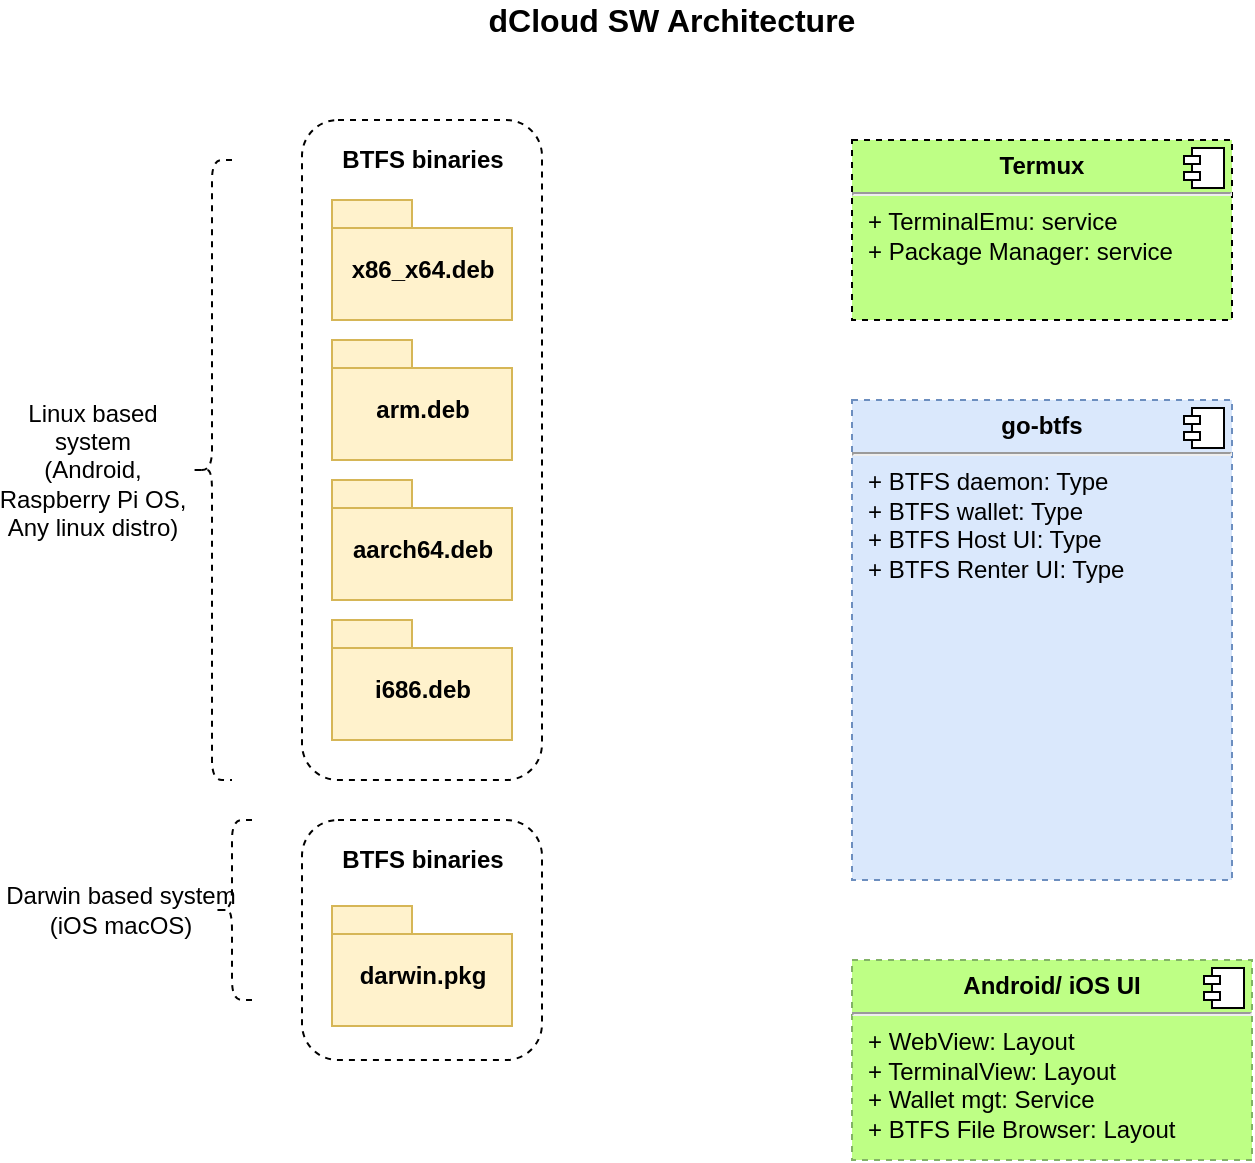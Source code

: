 <mxfile version="14.8.0" type="device"><diagram id="OEfzZYGJO4ociwKqVW52" name="Page-1"><mxGraphModel dx="1718" dy="1557" grid="1" gridSize="10" guides="1" tooltips="1" connect="1" arrows="1" fold="1" page="1" pageScale="1" pageWidth="850" pageHeight="1100" math="0" shadow="0"><root><mxCell id="0"/><mxCell id="1" parent="0"/><mxCell id="FpDbmxIEJWtXruAesWwH-8" value="" style="rounded=1;whiteSpace=wrap;html=1;dashed=1;" parent="1" vertex="1"><mxGeometry x="105" y="350" width="120" height="120" as="geometry"/></mxCell><mxCell id="FpDbmxIEJWtXruAesWwH-7" value="" style="rounded=1;whiteSpace=wrap;html=1;dashed=1;" parent="1" vertex="1"><mxGeometry x="105" width="120" height="330" as="geometry"/></mxCell><mxCell id="FpDbmxIEJWtXruAesWwH-1" value="arm.deb" style="shape=folder;fontStyle=1;spacingTop=10;tabWidth=40;tabHeight=14;tabPosition=left;html=1;fillColor=#fff2cc;strokeColor=#d6b656;" parent="1" vertex="1"><mxGeometry x="120" y="110" width="90" height="60" as="geometry"/></mxCell><mxCell id="FpDbmxIEJWtXruAesWwH-2" value="i686.deb" style="shape=folder;fontStyle=1;spacingTop=10;tabWidth=40;tabHeight=14;tabPosition=left;html=1;fillColor=#fff2cc;strokeColor=#d6b656;" parent="1" vertex="1"><mxGeometry x="120" y="250" width="90" height="60" as="geometry"/></mxCell><mxCell id="FpDbmxIEJWtXruAesWwH-3" value="aarch64.deb" style="shape=folder;fontStyle=1;spacingTop=10;tabWidth=40;tabHeight=14;tabPosition=left;html=1;fillColor=#fff2cc;strokeColor=#d6b656;" parent="1" vertex="1"><mxGeometry x="120" y="180" width="90" height="60" as="geometry"/></mxCell><mxCell id="FpDbmxIEJWtXruAesWwH-4" value="x86_x64.deb" style="shape=folder;fontStyle=1;spacingTop=10;tabWidth=40;tabHeight=14;tabPosition=left;html=1;fillColor=#fff2cc;strokeColor=#d6b656;" parent="1" vertex="1"><mxGeometry x="120" y="40" width="90" height="60" as="geometry"/></mxCell><mxCell id="FpDbmxIEJWtXruAesWwH-5" value="darwin.pkg" style="shape=folder;fontStyle=1;spacingTop=10;tabWidth=40;tabHeight=14;tabPosition=left;html=1;fillColor=#fff2cc;strokeColor=#d6b656;" parent="1" vertex="1"><mxGeometry x="120" y="393" width="90" height="60" as="geometry"/></mxCell><mxCell id="FpDbmxIEJWtXruAesWwH-9" value="Linux based &lt;br&gt;system &lt;br&gt;(Android, &lt;br&gt;Raspberry Pi OS, &lt;br&gt;Any linux distro)" style="shape=curlyBracket;whiteSpace=wrap;html=1;rounded=1;dashed=1;verticalAlign=middle;horizontal=1;spacingLeft=-119;" parent="1" vertex="1"><mxGeometry x="50" y="20" width="20" height="310" as="geometry"/></mxCell><mxCell id="FpDbmxIEJWtXruAesWwH-11" value="Darwin based system &lt;br&gt;(iOS macOS)" style="shape=curlyBracket;whiteSpace=wrap;html=1;rounded=1;dashed=1;spacingLeft=-111;" parent="1" vertex="1"><mxGeometry x="60" y="350" width="20" height="90" as="geometry"/></mxCell><mxCell id="FpDbmxIEJWtXruAesWwH-12" value="&lt;p style=&quot;margin: 0px ; margin-top: 6px ; text-align: center&quot;&gt;&lt;b&gt;go-btfs&lt;/b&gt;&lt;br&gt;&lt;/p&gt;&lt;hr&gt;&lt;p style=&quot;margin: 0px ; margin-left: 8px&quot;&gt;+ BTFS daemon: Type&lt;br&gt;+ BTFS wallet: Type&lt;/p&gt;&lt;p style=&quot;margin: 0px ; margin-left: 8px&quot;&gt;+ BTFS Host UI: Type&lt;/p&gt;&lt;p style=&quot;margin: 0px ; margin-left: 8px&quot;&gt;+ BTFS Renter UI: Type&lt;/p&gt;&lt;p style=&quot;margin: 0px ; margin-left: 8px&quot;&gt;&lt;br&gt;&lt;/p&gt;" style="align=left;overflow=fill;html=1;dropTarget=0;dashed=1;fillColor=#dae8fc;strokeColor=#6c8ebf;" parent="1" vertex="1"><mxGeometry x="380" y="140" width="190" height="240" as="geometry"/></mxCell><mxCell id="FpDbmxIEJWtXruAesWwH-13" value="" style="shape=component;jettyWidth=8;jettyHeight=4;" parent="FpDbmxIEJWtXruAesWwH-12" vertex="1"><mxGeometry x="1" width="20" height="20" relative="1" as="geometry"><mxPoint x="-24" y="4" as="offset"/></mxGeometry></mxCell><mxCell id="FpDbmxIEJWtXruAesWwH-14" value="&lt;font style=&quot;font-size: 12px&quot;&gt;BTFS binaries&lt;/font&gt;" style="text;strokeColor=none;fillColor=none;html=1;fontSize=12;fontStyle=1;verticalAlign=middle;align=center;dashed=1;" parent="1" vertex="1"><mxGeometry x="115" width="100" height="40" as="geometry"/></mxCell><mxCell id="FpDbmxIEJWtXruAesWwH-15" value="&lt;font style=&quot;font-size: 12px&quot;&gt;BTFS binaries&lt;/font&gt;" style="text;strokeColor=none;fillColor=none;html=1;fontSize=12;fontStyle=1;verticalAlign=middle;align=center;dashed=1;" parent="1" vertex="1"><mxGeometry x="115" y="350" width="100" height="40" as="geometry"/></mxCell><mxCell id="FpDbmxIEJWtXruAesWwH-16" value="&lt;p style=&quot;margin: 0px ; margin-top: 6px ; text-align: center&quot;&gt;&lt;b&gt;Android/ iOS UI &lt;br&gt;&lt;/b&gt;&lt;/p&gt;&lt;hr&gt;&lt;p style=&quot;margin: 0px ; margin-left: 8px&quot;&gt;+ WebView: Layout&lt;br&gt;+ TerminalView: Layout&lt;/p&gt;&lt;p style=&quot;margin: 0px ; margin-left: 8px&quot;&gt;+ Wallet mgt: Service&lt;/p&gt;&lt;p style=&quot;margin: 0px ; margin-left: 8px&quot;&gt;+ BTFS File Browser: Layout&lt;br&gt;&lt;/p&gt;" style="align=left;overflow=fill;html=1;dropTarget=0;dashed=1;fontSize=12;strokeColor=#82b366;fillColor=#BEFF85;" parent="1" vertex="1"><mxGeometry x="380" y="420" width="200" height="100" as="geometry"/></mxCell><mxCell id="FpDbmxIEJWtXruAesWwH-17" value="" style="shape=component;jettyWidth=8;jettyHeight=4;" parent="FpDbmxIEJWtXruAesWwH-16" vertex="1"><mxGeometry x="1" width="20" height="20" relative="1" as="geometry"><mxPoint x="-24" y="4" as="offset"/></mxGeometry></mxCell><mxCell id="FpDbmxIEJWtXruAesWwH-22" value="&lt;p style=&quot;margin: 0px ; margin-top: 6px ; text-align: center&quot;&gt;&lt;b&gt;Termux&lt;/b&gt;&lt;/p&gt;&lt;hr&gt;&lt;p style=&quot;margin: 0px ; margin-left: 8px&quot;&gt;+ TerminalEmu: service&lt;br&gt;+ Package Manager: service&lt;/p&gt;" style="align=left;overflow=fill;html=1;dropTarget=0;dashed=1;fillColor=#BEFF85;fontSize=12;" parent="1" vertex="1"><mxGeometry x="380" y="10" width="190" height="90" as="geometry"/></mxCell><mxCell id="FpDbmxIEJWtXruAesWwH-23" value="" style="shape=component;jettyWidth=8;jettyHeight=4;" parent="FpDbmxIEJWtXruAesWwH-22" vertex="1"><mxGeometry x="1" width="20" height="20" relative="1" as="geometry"><mxPoint x="-24" y="4" as="offset"/></mxGeometry></mxCell><mxCell id="PFXmC2L09-0wmdNIs4SX-1" value="dCloud SW Architecture" style="text;html=1;strokeColor=none;fillColor=none;align=center;verticalAlign=middle;whiteSpace=wrap;rounded=0;fontStyle=1;fontSize=16;" parent="1" vertex="1"><mxGeometry x="130" y="-60" width="320" height="20" as="geometry"/></mxCell></root></mxGraphModel></diagram></mxfile>